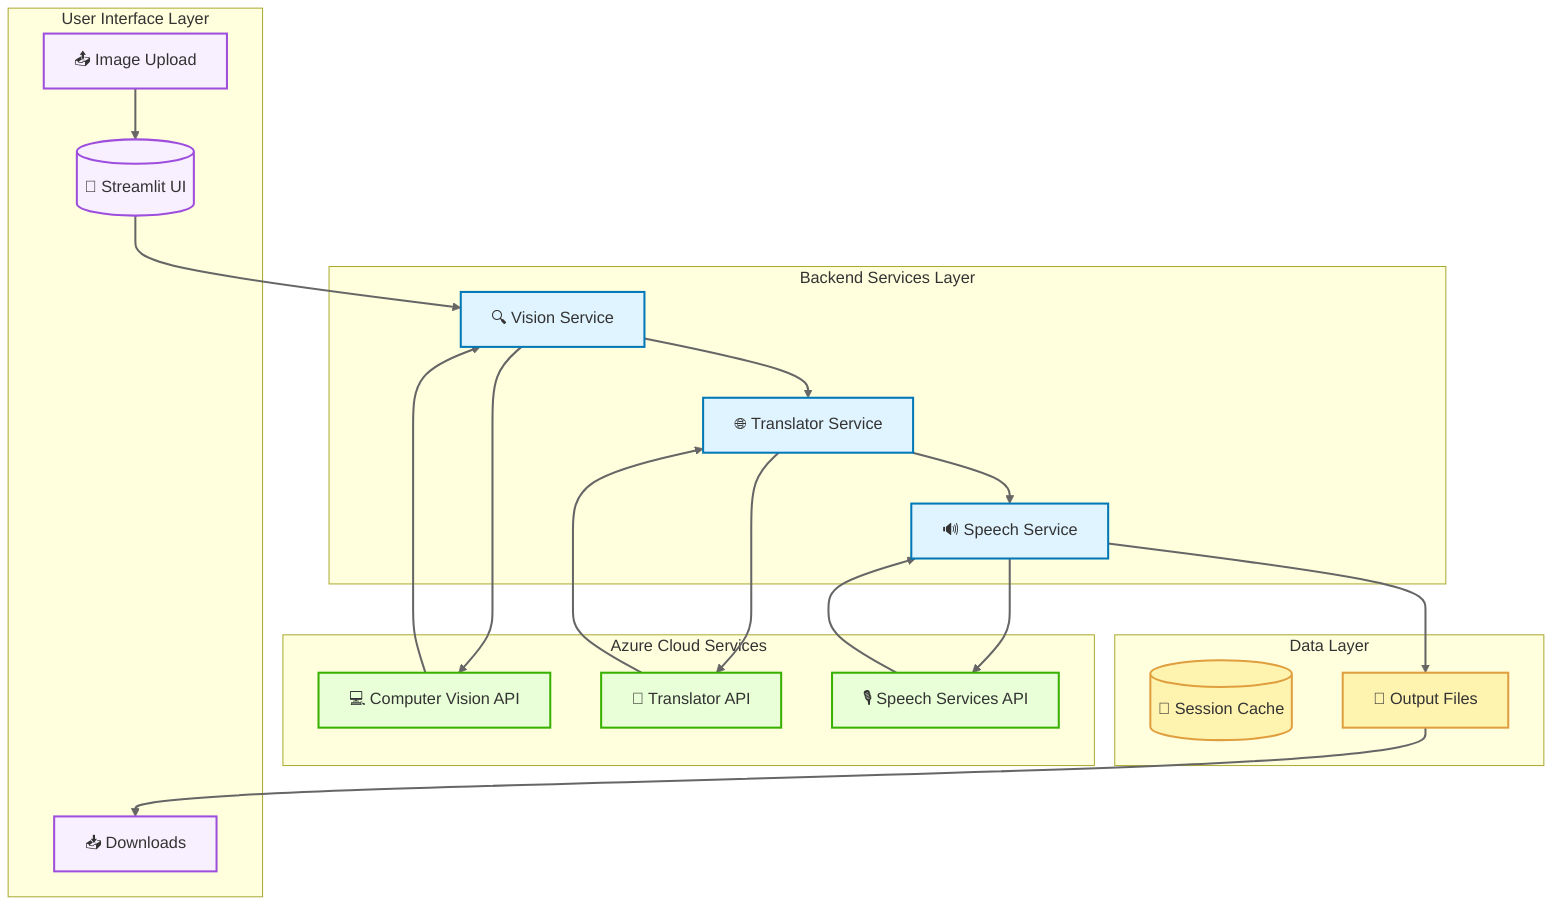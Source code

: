 graph TD
    subgraph "User Interface Layer" 
        UI[("📱 Streamlit UI")]
        Upload["📤 Image Upload"]
        Download["📥 Downloads"]
        style UI fill:#f9f0ff,stroke:#9d4edd,stroke-width:2px
        style Upload fill:#f9f0ff,stroke:#9d4edd,stroke-width:2px
        style Download fill:#f9f0ff,stroke:#9d4edd,stroke-width:2px
    end

    subgraph "Backend Services Layer"
        Vision["🔍 Vision Service"]
        Translator["🌐 Translator Service"]
        Speech["🔊 Speech Service"]
        style Vision fill:#e0f4ff,stroke:#0077b6,stroke-width:2px
        style Translator fill:#e0f4ff,stroke:#0077b6,stroke-width:2px
        style Speech fill:#e0f4ff,stroke:#0077b6,stroke-width:2px
    end

    subgraph "Azure Cloud Services"
        CV["💻 Computer Vision API"]
        TR["🔄 Translator API"]
        TTS["🎙️ Speech Services API"]
        style CV fill:#e9ffd7,stroke:#38b000,stroke-width:2px
        style TR fill:#e9ffd7,stroke:#38b000,stroke-width:2px
        style TTS fill:#e9ffd7,stroke:#38b000,stroke-width:2px
    end

    subgraph "Data Layer"
        Cache[("💾 Session Cache")]
        Files["📁 Output Files"]
        style Cache fill:#fff3b0,stroke:#e09f3e,stroke-width:2px
        style Files fill:#fff3b0,stroke:#e09f3e,stroke-width:2px
    end

    %% Flow Definition
    Upload ==> UI
    UI ==> Vision
    Vision ==> CV
    CV ==> Vision
    Vision ==> Translator
    Translator ==> TR
    TR ==> Translator
    Translator ==> Speech
    Speech ==> TTS
    TTS ==> Speech
    Speech ==> Files
    Files ==> Download
    
    %% Styling for arrows
    linkStyle default stroke:#666,stroke-width:2px,fill:none
    
    %% Style Definitions
    classDef default fill:#fff,stroke:#333,stroke-width:2px
    classDef highlight fill:#ff7eee,stroke:#333,stroke-width:4px

    %% Layout Direction
    direction TB